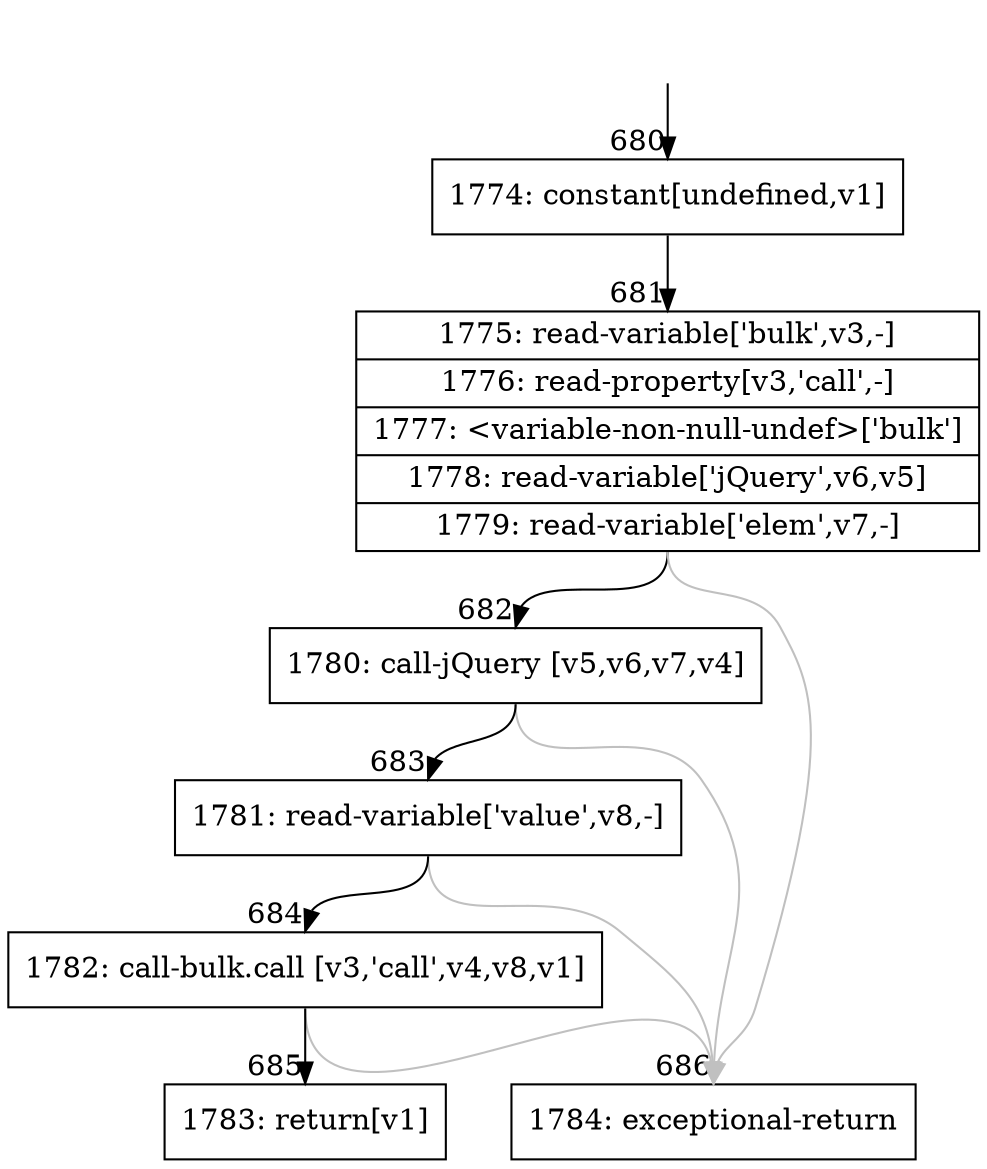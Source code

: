 digraph {
rankdir="TD"
BB_entry51[shape=none,label=""];
BB_entry51 -> BB680 [tailport=s, headport=n, headlabel="    680"]
BB680 [shape=record label="{1774: constant[undefined,v1]}" ] 
BB680 -> BB681 [tailport=s, headport=n, headlabel="      681"]
BB681 [shape=record label="{1775: read-variable['bulk',v3,-]|1776: read-property[v3,'call',-]|1777: \<variable-non-null-undef\>['bulk']|1778: read-variable['jQuery',v6,v5]|1779: read-variable['elem',v7,-]}" ] 
BB681 -> BB682 [tailport=s, headport=n, headlabel="      682"]
BB681 -> BB686 [tailport=s, headport=n, color=gray, headlabel="      686"]
BB682 [shape=record label="{1780: call-jQuery [v5,v6,v7,v4]}" ] 
BB682 -> BB683 [tailport=s, headport=n, headlabel="      683"]
BB682 -> BB686 [tailport=s, headport=n, color=gray]
BB683 [shape=record label="{1781: read-variable['value',v8,-]}" ] 
BB683 -> BB684 [tailport=s, headport=n, headlabel="      684"]
BB683 -> BB686 [tailport=s, headport=n, color=gray]
BB684 [shape=record label="{1782: call-bulk.call [v3,'call',v4,v8,v1]}" ] 
BB684 -> BB685 [tailport=s, headport=n, headlabel="      685"]
BB684 -> BB686 [tailport=s, headport=n, color=gray]
BB685 [shape=record label="{1783: return[v1]}" ] 
BB686 [shape=record label="{1784: exceptional-return}" ] 
}
